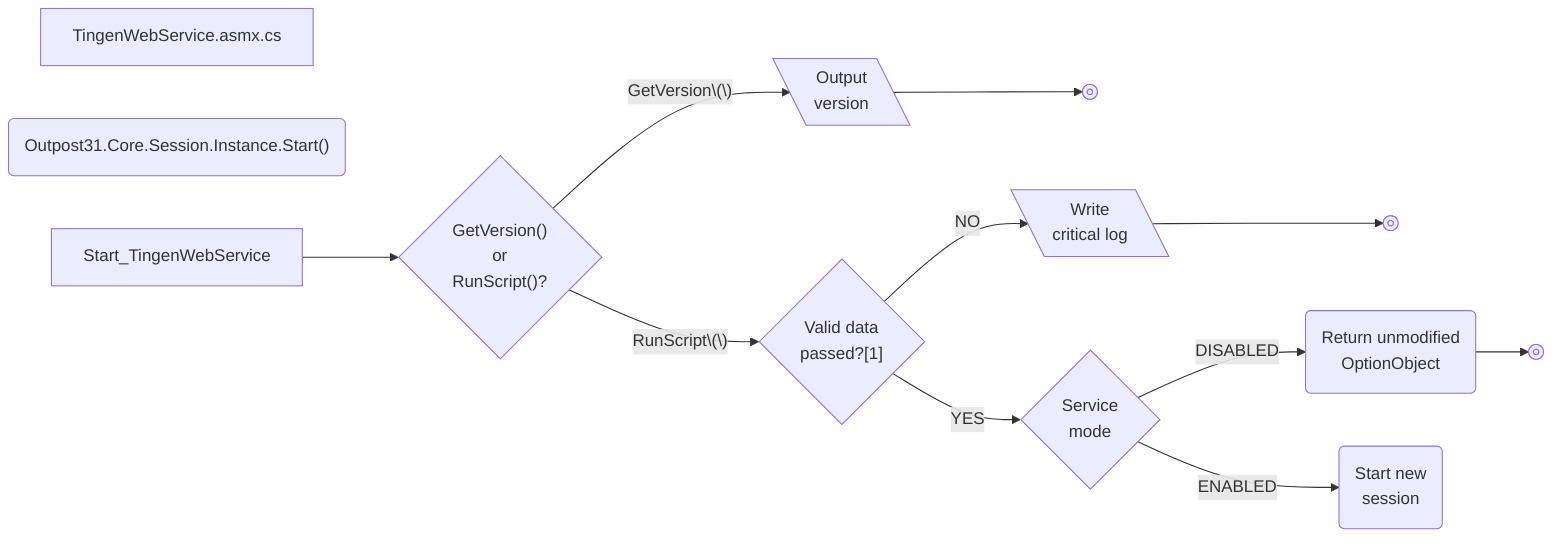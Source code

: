 flowchart LR
  %% Content
  From_TingenWebService.asmx.cs@{ shape: rect, label: "TingenWebService.asmx.cs" }
  Outpost31.Core.Session.Instance.Start@{ shape: rounded, label: "Outpost31.Core.Session.Instance.Start()" }
  GetVersionOrRunScript@{ shape: diam, label: "GetVersion()\nor\nRunScript()?" }
  OutputVersion@{ shape: lean-l, label: "Output\nversion" }
  Stop_GetVersion@{ shape: fr-circ }
  ValidDataPassed@{ shape: diam, label: "Valid data\npassed?[1]" }
  CriticalNoValidData@{ shape: lean-l, label: "Write\ncritical log" }
  Stop_ValidDataNotPassed@{ shape: fr-circ }
  ServiceMode@{ shape: diam, label: "Service\nmode" }
  ReturnUnmodified@{ shape: rounded, label: "Return unmodified\nOptionObject" }
  StartSession@{ shape: rounded, label: "Start new\n session" }
  Stop_Disabled@{ shape: fr-circ }
  %% Layout
  Start_TingenWebService --> GetVersionOrRunScript
  GetVersionOrRunScript --GetVersion\(\)--> OutputVersion --> Stop_GetVersion
  GetVersionOrRunScript --RunScript\(\)--> ValidDataPassed
  ValidDataPassed --NO--> CriticalNoValidData --> Stop_ValidDataNotPassed
  ValidDataPassed --YES--> ServiceMode
  ServiceMode --ENABLED--> StartSession
  ServiceMode --DISABLED--> ReturnUnmodified --> Stop_Disabled
  %% Styles
